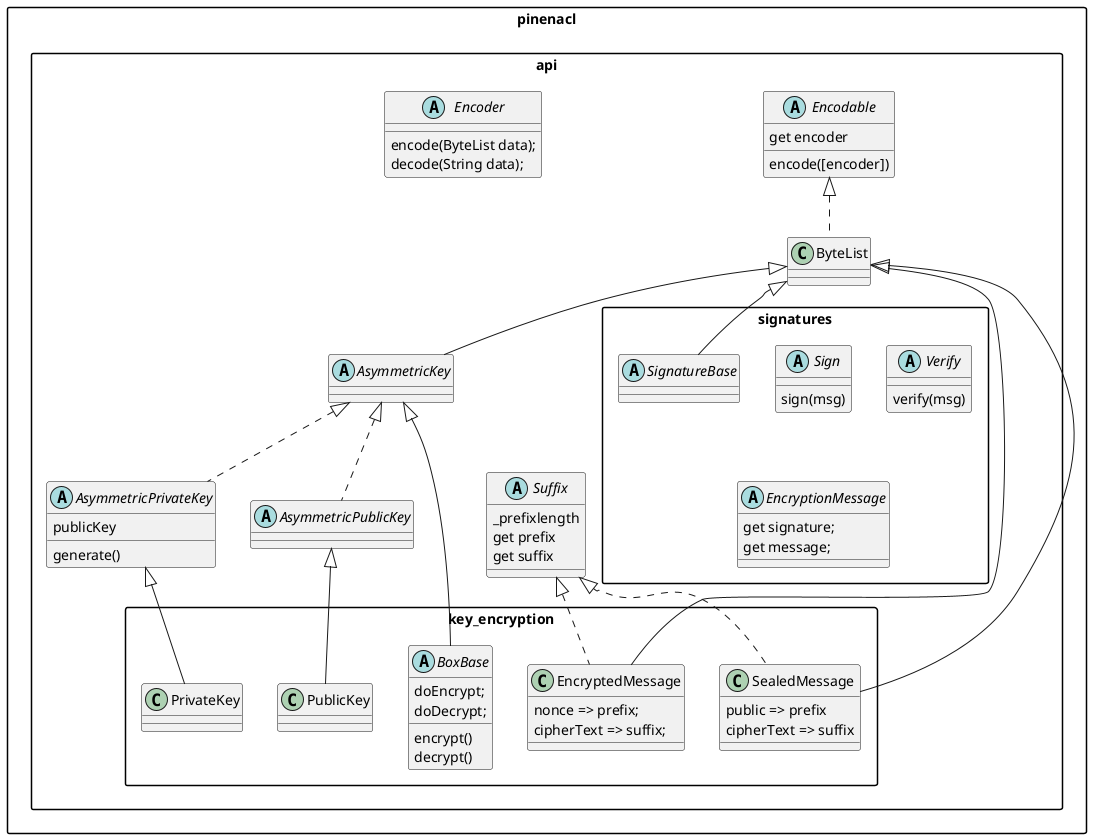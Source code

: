 @startuml
skinparam packageStyle rectangle

' Reference: https://visual-paradigm.com/guide/uml-unified-modeling-language/uml-aggregation-vs-composition/

'Base Classes and Interfaces
'################################################################
namespace pinenacl.api {

        class ByteList implements Encodable {
        }

        abstract class Suffix {
            _prefixlength
            get prefix
            get suffix
        }

        abstract class Encodable {
            get encoder
            encode([encoder])
        }

        abstract class AsymmetricKey extends ByteList {
        }

        abstract class AsymmetricPrivateKey implements AsymmetricKey {

            publicKey
            generate()
        }

        abstract class AsymmetricPublicKey implements AsymmetricKey {
        }


        abstract class Encoder {
            encode(ByteList data);
            decode(String data);
        }


    namespace pinenacl.api.signatures {


        abstract class Sign {

            sign(msg)
        }

        abstract class Verify {

            verify(msg)
        }
        abstract class SignatureBase extends pinenacl.api.ByteList {
        }

        abstract class EncryptionMessage {
            get signature;
            get message;
        }
    }

    namespace pinenacl.api.key_encryption {

        abstract class BoxBase extends pinenacl.api.AsymmetricKey {
            doEncrypt;
            doDecrypt;
            encrypt()
            decrypt()
        }

        class PublicKey extends  pinenacl.api.AsymmetricPublicKey {
        }

        class PrivateKey extends  pinenacl.api.AsymmetricPrivateKey {
        }

        class EncryptedMessage extends pinenacl.api.ByteList implements pinenacl.api.Suffix {
            nonce => prefix;
            cipherText => suffix;
        }

        class SealedMessage extends pinenacl.api.ByteList implements pinenacl.api.Suffix {
            public => prefix
            cipherText => suffix
        }
    }
}
@enduml